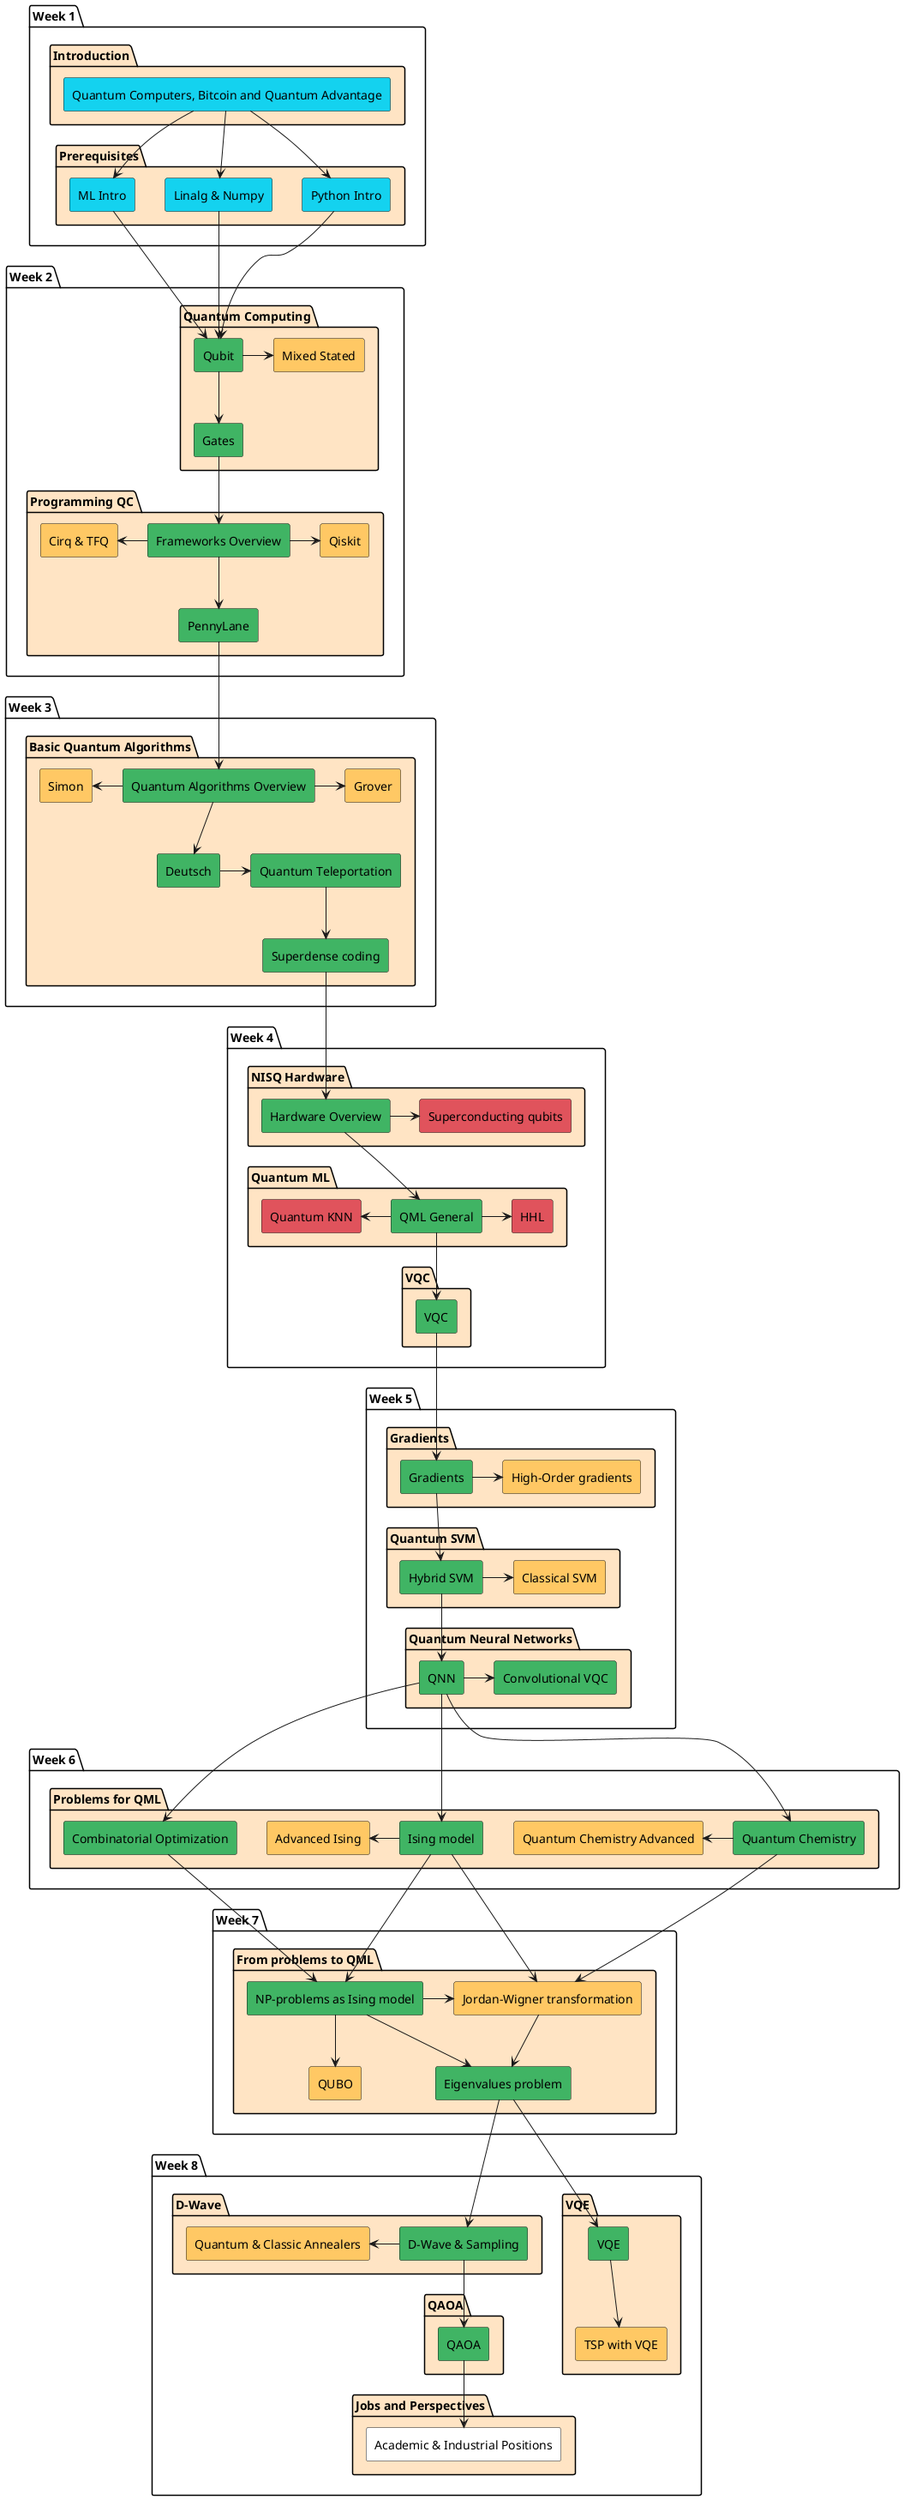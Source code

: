 @startuml
package "Week 1" {
        package "Introduction" #Bisque {
                rectangle "Quantum Computers, Bitcoin and Quantum Advantage" as intro1 #14D2EF
        }

        package "Prerequisites" #Bisque {
                rectangle "Python Intro" as python_intro #14D2EF
                rectangle "Linalg & Numpy" as linalg_numpy_intro #14D2EF
                rectangle "ML Intro" as ml_intro #14D2EF
        }
}

intro1 --> python_intro
intro1 --> linalg_numpy_intro
intro1 --> ml_intro

package "Week 2" {
        package "Quantum Computing" as qci #Bisque {
                rectangle "Qubit" as qubit #40B464
                rectangle "Gates" as gates #40B464
                rectangle "Mixed Stated" as mixed #FFC864
        }

        package "Programming QC" #Bisque {
                rectangle "Frameworks Overview" as frameworks_overview #40B464
                rectangle "PennyLane" as pennylane #40B464
                rectangle "Cirq & TFQ" as cirq_tfq #FFC864
                rectangle "Qiskit" as qiskit #FFC864
        }
}

python_intro --> qubit
linalg_numpy_intro --> qubit
ml_intro --> qubit

qubit --> gates
qubit -> mixed

gates --> frameworks_overview
frameworks_overview --> pennylane
cirq_tfq <- frameworks_overview
frameworks_overview -> qiskit

package "Week 3" {
        package "Basic Quantum Algorithms" as qalgo #Bisque {
                rectangle "Quantum Algorithms Overview" as quantum_algorithms_overview #40B464
                rectangle "Deutsch" as deutsch #40B464
                rectangle "Quantum Teleportation" as quantum_teleportation #40B464
                rectangle "Superdense coding" as superdense_coding #40B464
                rectangle "Grover" as grover #FFC864
                rectangle "Simon" as saimon #FFC864
        }

}

pennylane --> quantum_algorithms_overview

quantum_algorithms_overview --> deutsch
quantum_algorithms_overview -> grover
saimon <- quantum_algorithms_overview

deutsch -> quantum_teleportation
quantum_teleportation --> superdense_coding

package "Week 4" {

        package "NISQ Hardware" #Bisque {
                rectangle "Hardware Overview" as hardware_overview #40B464
                rectangle "Superconducting qubits" as superconducting_qubits #E0535C
        }

        package "Quantum ML" #Bisque {
                rectangle "QML General" as qml_general #40B464
                rectangle "HHL" as hhl #E0535C
                rectangle "Quantum KNN" as qknn #E0535C
        }

        package "VQC" #Bisque {
                rectangle "VQC" as vqc #40B464
        }

}

superdense_coding --> hardware_overview
hardware_overview -> superconducting_qubits

hardware_overview --> qml_general

qml_general -> hhl
qknn <- qml_general

qml_general --> vqc

package "Week 5" {

        package "Gradients" #Bisque {
                rectangle "Gradients" as gradients #40B464
                rectangle "High-Order gradients" as high_gradients #FFC864
        }

        package "Quantum SVM" #Bisque {
                rectangle "Hybrid SVM" as hybrid_svm #40B464
                rectangle "Classical SVM" as classical_svm #FFC864
        }

        package "Quantum Neural Networks" #Bisque {
                rectangle "QNN" as quantum_nn #40B464
'                rectangle "Barren plateaus" as barren #FFC864
                rectangle "Convolutional VQC" as quantum_cnn #40B464
        }
}

vqc --> gradients
gradients -> high_gradients

gradients --> hybrid_svm
hybrid_svm -> classical_svm

hybrid_svm --> quantum_nn
quantum_nn -> quantum_cnn

package "Week 6" {
        package "Problems for QML" #Bisque {
                rectangle "Ising model" as ising #40B464
                rectangle "Advanced Ising" as ising_advanced #FFC864
                rectangle "Combinatorial Optimization" as combinatorial_optimization #40B464
                rectangle "Quantum Chemistry" as quantum_chemistry #40B464
                rectangle "Quantum Chemistry Advanced" as quantum_chemistry_advanced #FFC864
        }
}

quantum_nn --> ising
quantum_nn --> combinatorial_optimization
quantum_nn --> quantum_chemistry

ising_advanced <- ising
quantum_chemistry_advanced <- quantum_chemistry

package "Week 7" {
        package "From problems to QML" #Bisque {
                rectangle "NP-problems as Ising model" as np_problem_ising #40B464
                rectangle "Jordan-Wigner transformation" as jordan_wigner #FFC864
                rectangle "QUBO" as qubo #FFC864
                rectangle "Eigenvalues problem" as eigenvalues_problem #40B464
        }

}

combinatorial_optimization --> np_problem_ising
ising --> np_problem_ising
ising --> jordan_wigner
quantum_chemistry --> jordan_wigner

np_problem_ising --> eigenvalues_problem
jordan_wigner <- np_problem_ising
np_problem_ising --> qubo
jordan_wigner --> eigenvalues_problem

package "Week 8" {
        package "VQE" #Bisque {
                rectangle "VQE" as vqe #40B464
                rectangle "TSP with VQE" as tsp_with_vqe #FFC864
        }

        package "D-Wave" #Bisque {
                rectangle "D-Wave & Sampling" as d_wave #40B464
                rectangle "Quantum & Classic Annealers" as q_c_annealers #FFC864
        }

        package "QAOA" #Bisque {
                rectangle "QAOA" as qaoa #40B464
        }

        package "Jobs and Perspectives" as jobs #Bisque {
                rectangle "Academic & Industrial Positions" as academic_industrial #White
        }
}

eigenvalues_problem --> vqe
eigenvalues_problem --> d_wave

vqe --> tsp_with_vqe

q_c_annealers <- d_wave
d_wave --> qaoa

qaoa --> academic_industrial

@enduml

